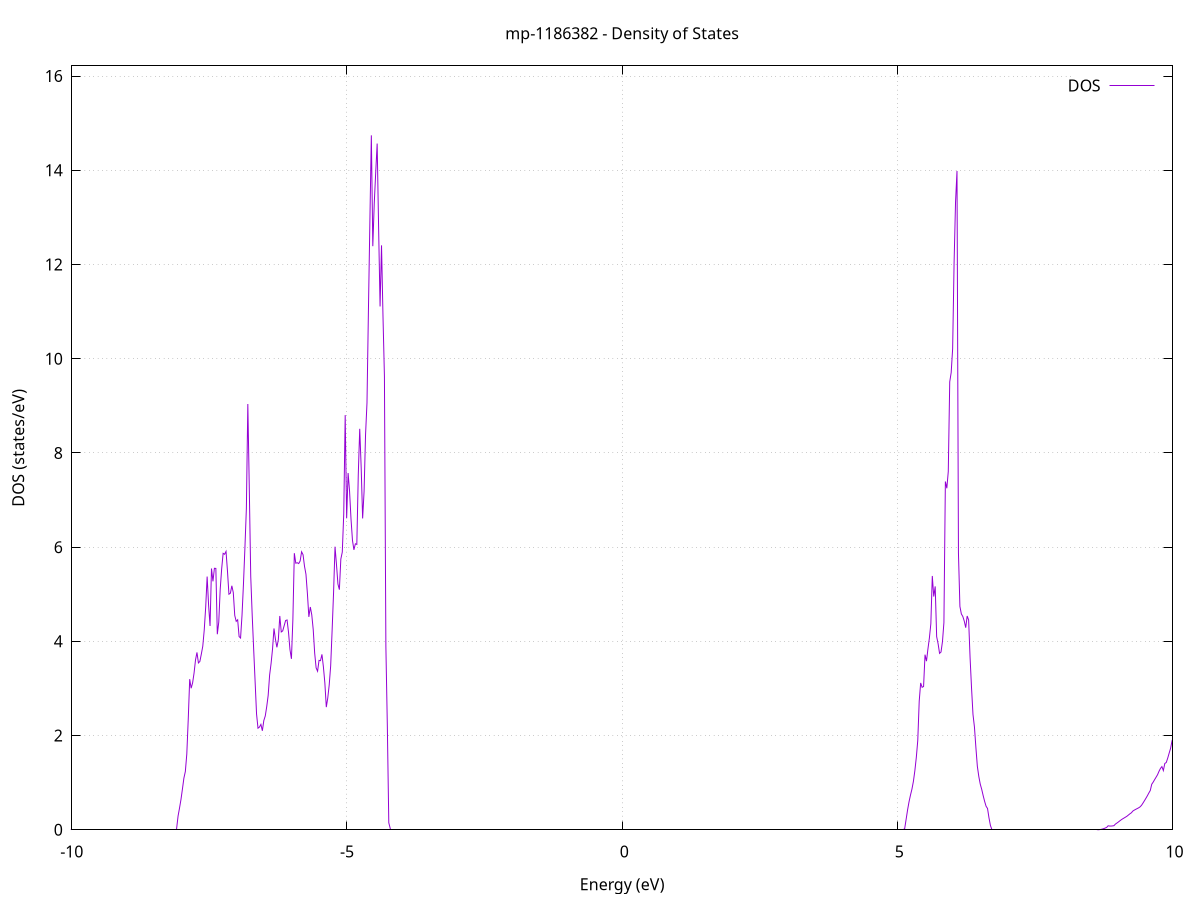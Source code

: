 set title 'mp-1186382 - Density of States'
set xlabel 'Energy (eV)'
set ylabel 'DOS (states/eV)'
set grid
set xrange [-10:10]
set yrange [0:16.216]
set xzeroaxis lt -1
set terminal png size 800,600
set output 'mp-1186382_dos_gnuplot.png'
plot '-' using 1:2 with lines title 'DOS'
-31.754400 0.000000
-31.728000 0.000000
-31.701600 0.000000
-31.675100 0.000000
-31.648700 0.000000
-31.622300 0.000000
-31.595900 0.000000
-31.569500 0.000000
-31.543100 0.000000
-31.516700 0.000000
-31.490300 0.000000
-31.463900 0.000000
-31.437500 0.000000
-31.411100 0.000000
-31.384700 0.000000
-31.358300 0.000000
-31.331900 0.000000
-31.305500 0.000000
-31.279100 0.000000
-31.252700 0.000000
-31.226300 0.000000
-31.199900 0.000000
-31.173400 0.000000
-31.147000 0.000000
-31.120600 0.000000
-31.094200 0.000000
-31.067800 0.000000
-31.041400 0.000000
-31.015000 0.000000
-30.988600 0.000000
-30.962200 0.000000
-30.935800 0.000000
-30.909400 0.000000
-30.883000 0.000000
-30.856600 0.000000
-30.830200 0.000000
-30.803800 0.000000
-30.777400 0.000000
-30.751000 0.000000
-30.724600 0.000000
-30.698200 0.000000
-30.671700 0.000000
-30.645300 0.000000
-30.618900 0.000000
-30.592500 0.000000
-30.566100 0.000000
-30.539700 0.000000
-30.513300 0.000000
-30.486900 0.000000
-30.460500 0.000000
-30.434100 0.000000
-30.407700 0.000000
-30.381300 0.000000
-30.354900 0.000000
-30.328500 0.000000
-30.302100 0.000000
-30.275700 0.000000
-30.249300 0.000000
-30.222900 0.000000
-30.196500 0.000000
-30.170000 0.000000
-30.143600 0.000000
-30.117200 0.000000
-30.090800 0.000000
-30.064400 0.000000
-30.038000 0.000000
-30.011600 0.000000
-29.985200 0.000000
-29.958800 0.000000
-29.932400 0.000000
-29.906000 0.000000
-29.879600 0.000000
-29.853200 0.000000
-29.826800 0.000000
-29.800400 0.000000
-29.774000 0.000000
-29.747600 0.000000
-29.721200 0.000000
-29.694800 0.000000
-29.668300 0.000000
-29.641900 0.000000
-29.615500 0.000000
-29.589100 0.000000
-29.562700 0.000000
-29.536300 0.000000
-29.509900 0.000000
-29.483500 0.000000
-29.457100 0.000000
-29.430700 0.000000
-29.404300 0.000000
-29.377900 0.000000
-29.351500 0.030300
-29.325100 1.295800
-29.298700 2.025600
-29.272300 2.644000
-29.245900 3.299800
-29.219500 3.923400
-29.193100 4.690600
-29.166600 5.573300
-29.140200 6.986800
-29.113800 8.111200
-29.087400 10.597800
-29.061000 9.411800
-29.034600 7.480700
-29.008200 4.929300
-28.981800 3.744600
-28.955400 6.871400
-28.929000 24.559200
-28.902600 16.349700
-28.876200 13.665000
-28.849800 14.161300
-28.823400 15.620400
-28.797000 22.862000
-28.770600 20.407800
-28.744200 12.404200
-28.717800 1.110000
-28.691400 0.000000
-28.664900 0.000000
-28.638500 0.000000
-28.612100 0.000000
-28.585700 0.000000
-28.559300 0.000000
-28.532900 0.000000
-28.506500 0.000000
-28.480100 0.000000
-28.453700 0.000000
-28.427300 0.000000
-28.400900 0.000000
-28.374500 0.000000
-28.348100 0.000000
-28.321700 0.000000
-28.295300 0.000000
-28.268900 0.000000
-28.242500 0.000000
-28.216100 0.000000
-28.189700 0.000000
-28.163200 0.000000
-28.136800 0.000000
-28.110400 0.000000
-28.084000 0.000000
-28.057600 0.000000
-28.031200 0.000000
-28.004800 0.000000
-27.978400 0.000000
-27.952000 0.000000
-27.925600 0.000000
-27.899200 0.000000
-27.872800 0.000000
-27.846400 0.000000
-27.820000 0.000000
-27.793600 0.000000
-27.767200 0.000000
-27.740800 0.000000
-27.714400 0.000000
-27.688000 0.000000
-27.661500 0.000000
-27.635100 0.000000
-27.608700 0.000000
-27.582300 0.000000
-27.555900 0.000000
-27.529500 0.000000
-27.503100 0.000000
-27.476700 0.000000
-27.450300 0.000000
-27.423900 0.000000
-27.397500 0.000000
-27.371100 0.000000
-27.344700 0.000000
-27.318300 0.000000
-27.291900 0.000000
-27.265500 0.000000
-27.239100 0.000000
-27.212700 0.000000
-27.186300 0.000000
-27.159800 0.000000
-27.133400 0.000000
-27.107000 0.000000
-27.080600 0.000000
-27.054200 0.000000
-27.027800 0.000000
-27.001400 0.000000
-26.975000 0.000000
-26.948600 0.000000
-26.922200 0.000000
-26.895800 0.000000
-26.869400 0.000000
-26.843000 0.000000
-26.816600 0.000000
-26.790200 0.000000
-26.763800 0.000000
-26.737400 0.000000
-26.711000 0.000000
-26.684600 0.000000
-26.658100 0.000000
-26.631700 0.000000
-26.605300 0.000000
-26.578900 0.000000
-26.552500 0.000000
-26.526100 0.000000
-26.499700 0.000000
-26.473300 0.000000
-26.446900 0.000000
-26.420500 0.000000
-26.394100 0.000000
-26.367700 0.000000
-26.341300 0.000000
-26.314900 0.000000
-26.288500 0.000000
-26.262100 0.000000
-26.235700 0.000000
-26.209300 0.000000
-26.182900 0.000000
-26.156400 0.000000
-26.130000 0.000000
-26.103600 0.000000
-26.077200 0.000000
-26.050800 0.000000
-26.024400 0.000000
-25.998000 0.000000
-25.971600 0.000000
-25.945200 0.000000
-25.918800 0.000000
-25.892400 0.000000
-25.866000 0.000000
-25.839600 0.000000
-25.813200 0.000000
-25.786800 0.000000
-25.760400 0.000000
-25.734000 0.000000
-25.707600 0.000000
-25.681200 0.000000
-25.654700 0.000000
-25.628300 0.000000
-25.601900 0.000000
-25.575500 0.000000
-25.549100 0.000000
-25.522700 0.000000
-25.496300 0.000000
-25.469900 0.000000
-25.443500 0.000000
-25.417100 0.000000
-25.390700 0.000000
-25.364300 0.000000
-25.337900 0.000000
-25.311500 0.000000
-25.285100 0.000000
-25.258700 0.000000
-25.232300 0.000000
-25.205900 0.000000
-25.179500 0.000000
-25.153100 0.000000
-25.126600 0.000000
-25.100200 0.000000
-25.073800 0.000000
-25.047400 0.000000
-25.021000 0.000000
-24.994600 0.000000
-24.968200 0.000000
-24.941800 0.000000
-24.915400 0.000000
-24.889000 0.000000
-24.862600 0.000000
-24.836200 0.000000
-24.809800 0.000000
-24.783400 0.000000
-24.757000 0.000000
-24.730600 0.000000
-24.704200 0.000000
-24.677800 0.000000
-24.651400 0.000000
-24.624900 0.000000
-24.598500 0.000000
-24.572100 0.000000
-24.545700 0.000000
-24.519300 0.000000
-24.492900 0.000000
-24.466500 0.000000
-24.440100 0.000000
-24.413700 0.000000
-24.387300 0.000000
-24.360900 0.000000
-24.334500 0.000000
-24.308100 0.000000
-24.281700 0.000000
-24.255300 0.000000
-24.228900 0.000000
-24.202500 0.000000
-24.176100 0.000000
-24.149700 0.000000
-24.123200 0.000000
-24.096800 0.000000
-24.070400 0.000000
-24.044000 0.000000
-24.017600 0.000000
-23.991200 0.000000
-23.964800 0.000000
-23.938400 0.000000
-23.912000 0.000000
-23.885600 0.000000
-23.859200 0.000000
-23.832800 0.000000
-23.806400 0.000000
-23.780000 0.000000
-23.753600 0.000000
-23.727200 0.000000
-23.700800 0.000000
-23.674400 0.000000
-23.648000 0.000000
-23.621500 0.000000
-23.595100 0.000000
-23.568700 0.000000
-23.542300 0.000000
-23.515900 0.000000
-23.489500 0.000000
-23.463100 0.000000
-23.436700 0.000000
-23.410300 0.000000
-23.383900 0.000000
-23.357500 0.000000
-23.331100 0.000000
-23.304700 0.000000
-23.278300 0.000000
-23.251900 0.000000
-23.225500 0.000000
-23.199100 0.000000
-23.172700 0.000000
-23.146300 0.000000
-23.119800 0.000000
-23.093400 0.000000
-23.067000 0.000000
-23.040600 0.000000
-23.014200 0.000000
-22.987800 0.000000
-22.961400 0.000000
-22.935000 0.000000
-22.908600 0.000000
-22.882200 0.000000
-22.855800 0.000000
-22.829400 0.000000
-22.803000 0.000000
-22.776600 0.000000
-22.750200 0.000000
-22.723800 0.000000
-22.697400 0.000000
-22.671000 0.000000
-22.644600 0.000000
-22.618100 0.000000
-22.591700 0.000000
-22.565300 0.000000
-22.538900 0.000000
-22.512500 0.000000
-22.486100 0.000000
-22.459700 0.000000
-22.433300 0.000000
-22.406900 0.000000
-22.380500 0.000000
-22.354100 0.000000
-22.327700 0.000000
-22.301300 0.000000
-22.274900 0.000000
-22.248500 0.000000
-22.222100 0.000000
-22.195700 0.000000
-22.169300 0.000000
-22.142900 0.000000
-22.116400 0.000000
-22.090000 0.000000
-22.063600 0.000000
-22.037200 0.000000
-22.010800 0.000000
-21.984400 0.000000
-21.958000 0.000000
-21.931600 0.000000
-21.905200 0.000000
-21.878800 0.000000
-21.852400 0.000000
-21.826000 0.000000
-21.799600 0.000000
-21.773200 0.000000
-21.746800 0.000000
-21.720400 0.000000
-21.694000 0.000000
-21.667600 0.000000
-21.641200 0.000000
-21.614700 0.000000
-21.588300 0.000000
-21.561900 0.000000
-21.535500 0.000000
-21.509100 0.000000
-21.482700 0.000000
-21.456300 0.000000
-21.429900 0.000000
-21.403500 0.000000
-21.377100 0.000000
-21.350700 0.000000
-21.324300 0.000000
-21.297900 0.000000
-21.271500 0.000000
-21.245100 0.000000
-21.218700 0.000000
-21.192300 0.000000
-21.165900 0.000000
-21.139500 0.000000
-21.113000 0.000000
-21.086600 0.000000
-21.060200 0.000000
-21.033800 0.000000
-21.007400 0.000000
-20.981000 0.000000
-20.954600 0.000000
-20.928200 0.000000
-20.901800 0.000000
-20.875400 0.000000
-20.849000 0.000000
-20.822600 0.000000
-20.796200 0.000000
-20.769800 0.000000
-20.743400 0.000000
-20.717000 0.000000
-20.690600 0.000000
-20.664200 0.000000
-20.637800 0.000000
-20.611300 0.000000
-20.584900 0.000000
-20.558500 0.000000
-20.532100 0.000000
-20.505700 0.000000
-20.479300 0.000000
-20.452900 0.000000
-20.426500 0.000000
-20.400100 0.000000
-20.373700 0.000000
-20.347300 0.000000
-20.320900 0.000000
-20.294500 0.000000
-20.268100 0.000000
-20.241700 0.000000
-20.215300 0.000000
-20.188900 0.000000
-20.162500 0.000000
-20.136100 0.000000
-20.109600 0.000000
-20.083200 0.000000
-20.056800 0.000000
-20.030400 0.000000
-20.004000 0.000000
-19.977600 0.000000
-19.951200 0.000000
-19.924800 0.000000
-19.898400 0.000000
-19.872000 0.000000
-19.845600 0.000000
-19.819200 0.000000
-19.792800 0.000000
-19.766400 0.000000
-19.740000 0.000000
-19.713600 0.000000
-19.687200 0.000000
-19.660800 0.000000
-19.634400 0.000000
-19.607900 0.000000
-19.581500 0.000000
-19.555100 0.000000
-19.528700 0.000000
-19.502300 0.000000
-19.475900 0.000000
-19.449500 0.000000
-19.423100 0.000000
-19.396700 0.000000
-19.370300 0.000000
-19.343900 0.000000
-19.317500 0.000000
-19.291100 0.000000
-19.264700 0.000000
-19.238300 0.000000
-19.211900 0.000000
-19.185500 0.000000
-19.159100 0.000000
-19.132700 0.000000
-19.106200 0.000000
-19.079800 0.000000
-19.053400 0.000000
-19.027000 0.000000
-19.000600 0.000000
-18.974200 0.000000
-18.947800 0.000000
-18.921400 0.000000
-18.895000 0.000000
-18.868600 0.000000
-18.842200 0.000000
-18.815800 0.000000
-18.789400 0.000000
-18.763000 0.000000
-18.736600 0.000000
-18.710200 0.000000
-18.683800 0.000000
-18.657400 0.000000
-18.631000 0.000000
-18.604600 0.000000
-18.578100 0.000000
-18.551700 0.000000
-18.525300 0.000000
-18.498900 0.000000
-18.472500 0.000000
-18.446100 0.000000
-18.419700 0.000000
-18.393300 0.000000
-18.366900 0.000000
-18.340500 0.000000
-18.314100 0.000000
-18.287700 0.000000
-18.261300 0.000000
-18.234900 0.000000
-18.208500 0.000000
-18.182100 0.000000
-18.155700 0.000000
-18.129300 0.000000
-18.102900 0.000000
-18.076400 0.000000
-18.050000 0.000000
-18.023600 0.000000
-17.997200 0.000000
-17.970800 0.000000
-17.944400 0.000000
-17.918000 0.000000
-17.891600 0.000000
-17.865200 0.000000
-17.838800 0.000000
-17.812400 0.000000
-17.786000 0.000000
-17.759600 0.000000
-17.733200 0.000000
-17.706800 0.000000
-17.680400 0.000000
-17.654000 0.000000
-17.627600 0.000000
-17.601200 0.000000
-17.574700 0.000000
-17.548300 0.000000
-17.521900 0.000000
-17.495500 0.000000
-17.469100 0.000000
-17.442700 0.000000
-17.416300 0.000000
-17.389900 0.000000
-17.363500 0.000000
-17.337100 0.000000
-17.310700 0.000000
-17.284300 0.000000
-17.257900 0.000000
-17.231500 0.000000
-17.205100 0.000000
-17.178700 0.000000
-17.152300 0.000000
-17.125900 0.000000
-17.099500 0.000000
-17.073000 0.000000
-17.046600 0.000000
-17.020200 0.000000
-16.993800 0.000000
-16.967400 0.000000
-16.941000 0.000000
-16.914600 0.000000
-16.888200 0.000000
-16.861800 0.000000
-16.835400 0.000000
-16.809000 0.000000
-16.782600 0.000000
-16.756200 0.000000
-16.729800 0.000000
-16.703400 0.000000
-16.677000 0.000000
-16.650600 0.000000
-16.624200 0.000000
-16.597800 0.000000
-16.571300 0.000000
-16.544900 0.000000
-16.518500 0.000000
-16.492100 0.000000
-16.465700 0.000000
-16.439300 0.000000
-16.412900 0.000000
-16.386500 0.000000
-16.360100 0.000000
-16.333700 0.000000
-16.307300 0.000000
-16.280900 0.000000
-16.254500 0.000000
-16.228100 0.000000
-16.201700 0.000000
-16.175300 0.000000
-16.148900 0.000000
-16.122500 0.000000
-16.096100 0.000000
-16.069600 0.000000
-16.043200 0.000000
-16.016800 0.000000
-15.990400 0.000000
-15.964000 0.000000
-15.937600 0.000000
-15.911200 0.000000
-15.884800 0.000000
-15.858400 0.000000
-15.832000 0.000000
-15.805600 0.000000
-15.779200 0.000000
-15.752800 0.000000
-15.726400 0.000000
-15.700000 0.000000
-15.673600 0.000000
-15.647200 0.000000
-15.620800 0.000000
-15.594400 0.000000
-15.567900 0.000000
-15.541500 0.000000
-15.515100 0.000000
-15.488700 0.000000
-15.462300 0.000000
-15.435900 0.000000
-15.409500 0.000000
-15.383100 0.000000
-15.356700 0.000000
-15.330300 0.000000
-15.303900 0.000000
-15.277500 0.000000
-15.251100 0.000000
-15.224700 0.000000
-15.198300 0.000000
-15.171900 0.000000
-15.145500 0.000000
-15.119100 0.000000
-15.092700 0.000000
-15.066200 0.000000
-15.039800 0.000000
-15.013400 0.000000
-14.987000 0.000000
-14.960600 0.000000
-14.934200 0.000000
-14.907800 0.000000
-14.881400 0.000000
-14.855000 0.000000
-14.828600 0.000000
-14.802200 0.000000
-14.775800 0.000000
-14.749400 0.000000
-14.723000 0.000000
-14.696600 0.000000
-14.670200 0.000000
-14.643800 0.000000
-14.617400 0.000000
-14.591000 0.000000
-14.564500 0.000000
-14.538100 0.000000
-14.511700 0.000000
-14.485300 0.000000
-14.458900 0.000000
-14.432500 0.000000
-14.406100 0.000000
-14.379700 0.000000
-14.353300 0.000000
-14.326900 0.000000
-14.300500 0.000000
-14.274100 0.000000
-14.247700 0.000000
-14.221300 0.000000
-14.194900 0.000000
-14.168500 0.000000
-14.142100 0.000000
-14.115700 0.000000
-14.089300 0.000000
-14.062800 0.000000
-14.036400 0.000000
-14.010000 0.000000
-13.983600 0.000000
-13.957200 0.000000
-13.930800 0.000000
-13.904400 0.000000
-13.878000 0.000000
-13.851600 0.000000
-13.825200 0.000000
-13.798800 0.000000
-13.772400 0.000000
-13.746000 0.000000
-13.719600 0.000000
-13.693200 0.000000
-13.666800 0.000000
-13.640400 0.000000
-13.614000 0.000000
-13.587600 0.000000
-13.561100 0.000000
-13.534700 0.000000
-13.508300 0.000000
-13.481900 0.000000
-13.455500 0.000000
-13.429100 0.000000
-13.402700 0.000000
-13.376300 0.000000
-13.349900 0.000000
-13.323500 0.000000
-13.297100 0.000000
-13.270700 0.000000
-13.244300 0.000000
-13.217900 0.000000
-13.191500 0.000000
-13.165100 0.000000
-13.138700 0.000000
-13.112300 0.000000
-13.085900 0.000000
-13.059400 0.000000
-13.033000 0.000000
-13.006600 0.000000
-12.980200 0.000000
-12.953800 0.000000
-12.927400 0.000000
-12.901000 0.000000
-12.874600 0.000000
-12.848200 0.000000
-12.821800 0.000000
-12.795400 0.000000
-12.769000 0.000000
-12.742600 0.000000
-12.716200 0.000000
-12.689800 0.000000
-12.663400 0.000000
-12.637000 0.000000
-12.610600 0.000000
-12.584200 0.000000
-12.557700 0.000000
-12.531300 0.000000
-12.504900 0.000000
-12.478500 0.000000
-12.452100 0.000000
-12.425700 0.000000
-12.399300 0.000000
-12.372900 0.000000
-12.346500 0.000000
-12.320100 0.000000
-12.293700 0.000000
-12.267300 0.000000
-12.240900 0.000000
-12.214500 0.000000
-12.188100 0.000000
-12.161700 0.000000
-12.135300 0.000000
-12.108900 0.000000
-12.082500 0.000000
-12.056100 0.000000
-12.029600 0.000000
-12.003200 0.000000
-11.976800 0.000000
-11.950400 0.000000
-11.924000 0.000000
-11.897600 0.000000
-11.871200 0.000000
-11.844800 0.000000
-11.818400 0.000000
-11.792000 0.000000
-11.765600 0.000000
-11.739200 0.000000
-11.712800 0.000000
-11.686400 0.000000
-11.660000 0.000000
-11.633600 0.000000
-11.607200 0.000000
-11.580800 0.000000
-11.554400 0.000000
-11.527900 0.000000
-11.501500 0.000000
-11.475100 0.000000
-11.448700 0.000000
-11.422300 0.000000
-11.395900 0.000000
-11.369500 0.000000
-11.343100 0.000000
-11.316700 0.000000
-11.290300 0.000000
-11.263900 0.000000
-11.237500 0.000000
-11.211100 0.000000
-11.184700 0.000000
-11.158300 0.000000
-11.131900 0.000000
-11.105500 0.000000
-11.079100 0.000000
-11.052700 0.000000
-11.026200 0.000000
-10.999800 0.000000
-10.973400 0.000000
-10.947000 0.000000
-10.920600 0.000000
-10.894200 0.000000
-10.867800 0.000000
-10.841400 0.000000
-10.815000 0.000000
-10.788600 0.000000
-10.762200 0.000000
-10.735800 0.000000
-10.709400 0.000000
-10.683000 0.000000
-10.656600 0.000000
-10.630200 0.000000
-10.603800 0.000000
-10.577400 0.000000
-10.551000 0.000000
-10.524500 0.000000
-10.498100 0.000000
-10.471700 0.000000
-10.445300 0.000000
-10.418900 0.000000
-10.392500 0.000000
-10.366100 0.000000
-10.339700 0.000000
-10.313300 0.000000
-10.286900 0.000000
-10.260500 0.000000
-10.234100 0.000000
-10.207700 0.000000
-10.181300 0.000000
-10.154900 0.000000
-10.128500 0.000000
-10.102100 0.000000
-10.075700 0.000000
-10.049300 0.000000
-10.022800 0.000000
-9.996400 0.000000
-9.970000 0.000000
-9.943600 0.000000
-9.917200 0.000000
-9.890800 0.000000
-9.864400 0.000000
-9.838000 0.000000
-9.811600 0.000000
-9.785200 0.000000
-9.758800 0.000000
-9.732400 0.000000
-9.706000 0.000000
-9.679600 0.000000
-9.653200 0.000000
-9.626800 0.000000
-9.600400 0.000000
-9.574000 0.000000
-9.547600 0.000000
-9.521100 0.000000
-9.494700 0.000000
-9.468300 0.000000
-9.441900 0.000000
-9.415500 0.000000
-9.389100 0.000000
-9.362700 0.000000
-9.336300 0.000000
-9.309900 0.000000
-9.283500 0.000000
-9.257100 0.000000
-9.230700 0.000000
-9.204300 0.000000
-9.177900 0.000000
-9.151500 0.000000
-9.125100 0.000000
-9.098700 0.000000
-9.072300 0.000000
-9.045900 0.000000
-9.019400 0.000000
-8.993000 0.000000
-8.966600 0.000000
-8.940200 0.000000
-8.913800 0.000000
-8.887400 0.000000
-8.861000 0.000000
-8.834600 0.000000
-8.808200 0.000000
-8.781800 0.000000
-8.755400 0.000000
-8.729000 0.000000
-8.702600 0.000000
-8.676200 0.000000
-8.649800 0.000000
-8.623400 0.000000
-8.597000 0.000000
-8.570600 0.000000
-8.544200 0.000000
-8.517700 0.000000
-8.491300 0.000000
-8.464900 0.000000
-8.438500 0.000000
-8.412100 0.000000
-8.385700 0.000000
-8.359300 0.000000
-8.332900 0.000000
-8.306500 0.000000
-8.280100 0.000000
-8.253700 0.000000
-8.227300 0.000000
-8.200900 0.000000
-8.174500 0.000000
-8.148100 0.000000
-8.121700 0.000000
-8.095300 0.000000
-8.068900 0.292000
-8.042500 0.461300
-8.016000 0.643900
-7.989600 0.865500
-7.963200 1.095900
-7.936800 1.236700
-7.910400 1.605000
-7.884000 2.346500
-7.857600 3.197500
-7.831200 3.004900
-7.804800 3.118600
-7.778400 3.326200
-7.752000 3.605600
-7.725600 3.765000
-7.699200 3.541800
-7.672800 3.573700
-7.646400 3.729200
-7.620000 3.896300
-7.593600 4.238400
-7.567200 4.722000
-7.540800 5.375300
-7.514300 4.768200
-7.487900 4.326500
-7.461500 5.546500
-7.435100 5.273500
-7.408700 5.550800
-7.382300 5.548100
-7.355900 4.151300
-7.329500 4.409000
-7.303100 5.107000
-7.276700 5.538800
-7.250300 5.868600
-7.223900 5.848800
-7.197500 5.909600
-7.171100 5.488000
-7.144700 5.000500
-7.118300 5.021600
-7.091900 5.179700
-7.065500 5.034600
-7.039100 4.550300
-7.012600 4.424700
-6.986200 4.457600
-6.959800 4.100800
-6.933400 4.070500
-6.907000 4.554900
-6.880600 5.219300
-6.854200 5.988100
-6.827800 6.820000
-6.801400 9.038400
-6.775000 7.262300
-6.748600 5.381200
-6.722200 4.563300
-6.695800 3.846600
-6.669400 3.155700
-6.643000 2.457900
-6.616600 2.156100
-6.590200 2.180000
-6.563800 2.237000
-6.537400 2.101400
-6.510900 2.318500
-6.484500 2.415900
-6.458100 2.613800
-6.431700 2.853100
-6.405300 3.285400
-6.378900 3.530500
-6.352500 3.837000
-6.326100 4.274000
-6.299700 4.044700
-6.273300 3.873600
-6.246900 4.036900
-6.220500 4.538000
-6.194100 4.199400
-6.167700 4.221500
-6.141300 4.331800
-6.114900 4.441700
-6.088500 4.453900
-6.062100 4.192200
-6.035700 3.824700
-6.009200 3.628600
-5.982800 4.467600
-5.956400 5.871200
-5.930000 5.659400
-5.903600 5.668300
-5.877200 5.651200
-5.850800 5.705900
-5.824400 5.901300
-5.798000 5.838400
-5.771600 5.593900
-5.745200 5.424800
-5.718800 5.013100
-5.692400 4.519300
-5.666000 4.729100
-5.639600 4.562200
-5.613200 4.250200
-5.586800 3.750500
-5.560400 3.435800
-5.534000 3.366000
-5.507600 3.596400
-5.481100 3.590100
-5.454700 3.723300
-5.428300 3.458800
-5.401900 3.116700
-5.375500 2.603700
-5.349100 2.796700
-5.322700 3.074600
-5.296300 3.476900
-5.269900 4.226600
-5.243500 5.033800
-5.217100 6.009300
-5.190700 5.631900
-5.164300 5.217500
-5.137900 5.097100
-5.111500 5.745200
-5.085100 5.894600
-5.058700 6.699800
-5.032300 8.802800
-5.005900 6.611800
-4.979400 7.572900
-4.953000 7.187500
-4.926600 6.598700
-4.900200 6.145800
-4.873800 5.942500
-4.847400 6.070700
-4.821000 6.057900
-4.794600 7.534400
-4.768200 8.511800
-4.741800 7.691400
-4.715400 6.608400
-4.689000 7.182600
-4.662600 8.380900
-4.636200 9.063400
-4.609800 11.044900
-4.583400 12.932100
-4.557000 14.741600
-4.530600 12.388000
-4.504200 13.299300
-4.477700 13.951600
-4.451300 14.567300
-4.424900 12.772400
-4.398500 11.108400
-4.372100 12.406100
-4.345700 10.912700
-4.319300 9.622700
-4.292900 3.888500
-4.266500 2.200500
-4.240100 0.148600
-4.213700 0.000000
-4.187300 0.000000
-4.160900 0.000000
-4.134500 0.000000
-4.108100 0.000000
-4.081700 0.000000
-4.055300 0.000000
-4.028900 0.000000
-4.002500 0.000000
-3.976000 0.000000
-3.949600 0.000000
-3.923200 0.000000
-3.896800 0.000000
-3.870400 0.000000
-3.844000 0.000000
-3.817600 0.000000
-3.791200 0.000000
-3.764800 0.000000
-3.738400 0.000000
-3.712000 0.000000
-3.685600 0.000000
-3.659200 0.000000
-3.632800 0.000000
-3.606400 0.000000
-3.580000 0.000000
-3.553600 0.000000
-3.527200 0.000000
-3.500800 0.000000
-3.474300 0.000000
-3.447900 0.000000
-3.421500 0.000000
-3.395100 0.000000
-3.368700 0.000000
-3.342300 0.000000
-3.315900 0.000000
-3.289500 0.000000
-3.263100 0.000000
-3.236700 0.000000
-3.210300 0.000000
-3.183900 0.000000
-3.157500 0.000000
-3.131100 0.000000
-3.104700 0.000000
-3.078300 0.000000
-3.051900 0.000000
-3.025500 0.000000
-2.999100 0.000000
-2.972600 0.000000
-2.946200 0.000000
-2.919800 0.000000
-2.893400 0.000000
-2.867000 0.000000
-2.840600 0.000000
-2.814200 0.000000
-2.787800 0.000000
-2.761400 0.000000
-2.735000 0.000000
-2.708600 0.000000
-2.682200 0.000000
-2.655800 0.000000
-2.629400 0.000000
-2.603000 0.000000
-2.576600 0.000000
-2.550200 0.000000
-2.523800 0.000000
-2.497400 0.000000
-2.470900 0.000000
-2.444500 0.000000
-2.418100 0.000000
-2.391700 0.000000
-2.365300 0.000000
-2.338900 0.000000
-2.312500 0.000000
-2.286100 0.000000
-2.259700 0.000000
-2.233300 0.000000
-2.206900 0.000000
-2.180500 0.000000
-2.154100 0.000000
-2.127700 0.000000
-2.101300 0.000000
-2.074900 0.000000
-2.048500 0.000000
-2.022100 0.000000
-1.995700 0.000000
-1.969200 0.000000
-1.942800 0.000000
-1.916400 0.000000
-1.890000 0.000000
-1.863600 0.000000
-1.837200 0.000000
-1.810800 0.000000
-1.784400 0.000000
-1.758000 0.000000
-1.731600 0.000000
-1.705200 0.000000
-1.678800 0.000000
-1.652400 0.000000
-1.626000 0.000000
-1.599600 0.000000
-1.573200 0.000000
-1.546800 0.000000
-1.520400 0.000000
-1.494000 0.000000
-1.467500 0.000000
-1.441100 0.000000
-1.414700 0.000000
-1.388300 0.000000
-1.361900 0.000000
-1.335500 0.000000
-1.309100 0.000000
-1.282700 0.000000
-1.256300 0.000000
-1.229900 0.000000
-1.203500 0.000000
-1.177100 0.000000
-1.150700 0.000000
-1.124300 0.000000
-1.097900 0.000000
-1.071500 0.000000
-1.045100 0.000000
-1.018700 0.000000
-0.992300 0.000000
-0.965800 0.000000
-0.939400 0.000000
-0.913000 0.000000
-0.886600 0.000000
-0.860200 0.000000
-0.833800 0.000000
-0.807400 0.000000
-0.781000 0.000000
-0.754600 0.000000
-0.728200 0.000000
-0.701800 0.000000
-0.675400 0.000000
-0.649000 0.000000
-0.622600 0.000000
-0.596200 0.000000
-0.569800 0.000000
-0.543400 0.000000
-0.517000 0.000000
-0.490600 0.000000
-0.464100 0.000000
-0.437700 0.000000
-0.411300 0.000000
-0.384900 0.000000
-0.358500 0.000000
-0.332100 0.000000
-0.305700 0.000000
-0.279300 0.000000
-0.252900 0.000000
-0.226500 0.000000
-0.200100 0.000000
-0.173700 0.000000
-0.147300 0.000000
-0.120900 0.000000
-0.094500 0.000000
-0.068100 0.000000
-0.041700 0.000000
-0.015300 0.000000
0.011100 0.000000
0.037600 0.000000
0.064000 0.000000
0.090400 0.000000
0.116800 0.000000
0.143200 0.000000
0.169600 0.000000
0.196000 0.000000
0.222400 0.000000
0.248800 0.000000
0.275200 0.000000
0.301600 0.000000
0.328000 0.000000
0.354400 0.000000
0.380800 0.000000
0.407200 0.000000
0.433600 0.000000
0.460000 0.000000
0.486400 0.000000
0.512800 0.000000
0.539300 0.000000
0.565700 0.000000
0.592100 0.000000
0.618500 0.000000
0.644900 0.000000
0.671300 0.000000
0.697700 0.000000
0.724100 0.000000
0.750500 0.000000
0.776900 0.000000
0.803300 0.000000
0.829700 0.000000
0.856100 0.000000
0.882500 0.000000
0.908900 0.000000
0.935300 0.000000
0.961700 0.000000
0.988100 0.000000
1.014500 0.000000
1.040900 0.000000
1.067400 0.000000
1.093800 0.000000
1.120200 0.000000
1.146600 0.000000
1.173000 0.000000
1.199400 0.000000
1.225800 0.000000
1.252200 0.000000
1.278600 0.000000
1.305000 0.000000
1.331400 0.000000
1.357800 0.000000
1.384200 0.000000
1.410600 0.000000
1.437000 0.000000
1.463400 0.000000
1.489800 0.000000
1.516200 0.000000
1.542600 0.000000
1.569100 0.000000
1.595500 0.000000
1.621900 0.000000
1.648300 0.000000
1.674700 0.000000
1.701100 0.000000
1.727500 0.000000
1.753900 0.000000
1.780300 0.000000
1.806700 0.000000
1.833100 0.000000
1.859500 0.000000
1.885900 0.000000
1.912300 0.000000
1.938700 0.000000
1.965100 0.000000
1.991500 0.000000
2.017900 0.000000
2.044300 0.000000
2.070800 0.000000
2.097200 0.000000
2.123600 0.000000
2.150000 0.000000
2.176400 0.000000
2.202800 0.000000
2.229200 0.000000
2.255600 0.000000
2.282000 0.000000
2.308400 0.000000
2.334800 0.000000
2.361200 0.000000
2.387600 0.000000
2.414000 0.000000
2.440400 0.000000
2.466800 0.000000
2.493200 0.000000
2.519600 0.000000
2.546000 0.000000
2.572500 0.000000
2.598900 0.000000
2.625300 0.000000
2.651700 0.000000
2.678100 0.000000
2.704500 0.000000
2.730900 0.000000
2.757300 0.000000
2.783700 0.000000
2.810100 0.000000
2.836500 0.000000
2.862900 0.000000
2.889300 0.000000
2.915700 0.000000
2.942100 0.000000
2.968500 0.000000
2.994900 0.000000
3.021300 0.000000
3.047700 0.000000
3.074200 0.000000
3.100600 0.000000
3.127000 0.000000
3.153400 0.000000
3.179800 0.000000
3.206200 0.000000
3.232600 0.000000
3.259000 0.000000
3.285400 0.000000
3.311800 0.000000
3.338200 0.000000
3.364600 0.000000
3.391000 0.000000
3.417400 0.000000
3.443800 0.000000
3.470200 0.000000
3.496600 0.000000
3.523000 0.000000
3.549400 0.000000
3.575900 0.000000
3.602300 0.000000
3.628700 0.000000
3.655100 0.000000
3.681500 0.000000
3.707900 0.000000
3.734300 0.000000
3.760700 0.000000
3.787100 0.000000
3.813500 0.000000
3.839900 0.000000
3.866300 0.000000
3.892700 0.000000
3.919100 0.000000
3.945500 0.000000
3.971900 0.000000
3.998300 0.000000
4.024700 0.000000
4.051100 0.000000
4.077600 0.000000
4.104000 0.000000
4.130400 0.000000
4.156800 0.000000
4.183200 0.000000
4.209600 0.000000
4.236000 0.000000
4.262400 0.000000
4.288800 0.000000
4.315200 0.000000
4.341600 0.000000
4.368000 0.000000
4.394400 0.000000
4.420800 0.000000
4.447200 0.000000
4.473600 0.000000
4.500000 0.000000
4.526400 0.000000
4.552800 0.000000
4.579300 0.000000
4.605700 0.000000
4.632100 0.000000
4.658500 0.000000
4.684900 0.000000
4.711300 0.000000
4.737700 0.000000
4.764100 0.000000
4.790500 0.000000
4.816900 0.000000
4.843300 0.000000
4.869700 0.000000
4.896100 0.000000
4.922500 0.000000
4.948900 0.000000
4.975300 0.000000
5.001700 0.000000
5.028100 0.000000
5.054500 0.000000
5.081000 0.000000
5.107400 0.000000
5.133800 0.025000
5.160200 0.223700
5.186600 0.423300
5.213000 0.595100
5.239400 0.737700
5.265800 0.863500
5.292200 1.026900
5.318600 1.254200
5.345000 1.534600
5.371400 1.894200
5.397800 2.729300
5.424200 3.117000
5.450600 3.024300
5.477000 3.040900
5.503400 3.717200
5.529800 3.579500
5.556200 3.837100
5.582700 4.071500
5.609100 4.372700
5.635500 5.388300
5.661900 4.951200
5.688300 5.166400
5.714700 4.100100
5.741100 3.948300
5.767500 3.744600
5.793900 3.773400
5.820300 3.994700
5.846700 4.398700
5.873100 7.392800
5.899500 7.249900
5.925900 7.604100
5.952300 9.509600
5.978700 9.705000
6.005100 10.207500
6.031500 12.036900
6.057900 13.326100
6.084400 13.983800
6.110800 5.871700
6.137200 4.741000
6.163600 4.581600
6.190000 4.528600
6.216400 4.429700
6.242800 4.289900
6.269200 4.538100
6.295600 4.454800
6.322000 3.655500
6.348400 3.010800
6.374800 2.448800
6.401200 2.182600
6.427600 1.747300
6.454000 1.348500
6.480400 1.132400
6.506800 0.969300
6.533200 0.859600
6.559600 0.726400
6.586100 0.604100
6.612500 0.499900
6.638900 0.452300
6.665300 0.254600
6.691700 0.091200
6.718100 0.005700
6.744500 0.000000
6.770900 0.000000
6.797300 0.000000
6.823700 0.000000
6.850100 0.000000
6.876500 0.000000
6.902900 0.000000
6.929300 0.000000
6.955700 0.000000
6.982100 0.000000
7.008500 0.000000
7.034900 0.000000
7.061300 0.000000
7.087800 0.000000
7.114200 0.000000
7.140600 0.000000
7.167000 0.000000
7.193400 0.000000
7.219800 0.000000
7.246200 0.000000
7.272600 0.000000
7.299000 0.000000
7.325400 0.000000
7.351800 0.000000
7.378200 0.000000
7.404600 0.000000
7.431000 0.000000
7.457400 0.000000
7.483800 0.000000
7.510200 0.000000
7.536600 0.000000
7.563000 0.000000
7.589400 0.000000
7.615900 0.000000
7.642300 0.000000
7.668700 0.000000
7.695100 0.000000
7.721500 0.000000
7.747900 0.000000
7.774300 0.000000
7.800700 0.000000
7.827100 0.000000
7.853500 0.000000
7.879900 0.000000
7.906300 0.000000
7.932700 0.000000
7.959100 0.000000
7.985500 0.000000
8.011900 0.000000
8.038300 0.000000
8.064700 0.000000
8.091100 0.000000
8.117600 0.000000
8.144000 0.000000
8.170400 0.000000
8.196800 0.000000
8.223200 0.000000
8.249600 0.000000
8.276000 0.000000
8.302400 0.000000
8.328800 0.000000
8.355200 0.000000
8.381600 0.000000
8.408000 0.000000
8.434400 0.000000
8.460800 0.000000
8.487200 0.000000
8.513600 0.000000
8.540000 0.000000
8.566400 0.000000
8.592800 0.000000
8.619300 0.000000
8.645700 0.000300
8.672100 0.002800
8.698500 0.007600
8.724900 0.014900
8.751300 0.024600
8.777700 0.036700
8.804100 0.051200
8.830500 0.084700
8.856900 0.079500
8.883300 0.078600
8.909700 0.081900
8.936100 0.086900
8.962500 0.120500
8.988900 0.141800
9.015300 0.164200
9.041700 0.188700
9.068100 0.211600
9.094500 0.232200
9.121000 0.250600
9.147400 0.269200
9.173800 0.289000
9.200200 0.314400
9.226600 0.339200
9.253000 0.360700
9.279400 0.397400
9.305800 0.417000
9.332200 0.434100
9.358600 0.450000
9.385000 0.466300
9.411400 0.487100
9.437800 0.520300
9.464200 0.567400
9.490600 0.617700
9.517000 0.668900
9.543400 0.721900
9.569800 0.780400
9.596200 0.833800
9.622700 0.966200
9.649100 1.011900
9.675500 1.065000
9.701900 1.116600
9.728300 1.168300
9.754700 1.241200
9.781100 1.301800
9.807500 1.341200
9.833900 1.256800
9.860300 1.408000
9.886700 1.427800
9.913100 1.520400
9.939500 1.628200
9.965900 1.731900
9.992300 1.892100
10.018700 1.970900
10.045100 2.120800
10.071500 2.294200
10.097900 2.665200
10.124400 2.746300
10.150800 2.977700
10.177200 3.235900
10.203600 3.343100
10.230000 3.414600
10.256400 3.489000
10.282800 3.594200
10.309200 3.708900
10.335600 3.909500
10.362000 4.105800
10.388400 4.278400
10.414800 4.382600
10.441200 4.296700
10.467600 4.216400
10.494000 4.285500
10.520400 4.231900
10.546800 4.222700
10.573200 4.295600
10.599600 4.953200
10.626100 5.872900
10.652500 5.977100
10.678900 4.976600
10.705300 4.879500
10.731700 5.223300
10.758100 5.119600
10.784500 5.074400
10.810900 5.128500
10.837300 5.183800
10.863700 5.012900
10.890100 4.927500
10.916500 4.799900
10.942900 4.601900
10.969300 4.756000
10.995700 4.930400
11.022100 5.022800
11.048500 5.185400
11.074900 5.360100
11.101300 5.085800
11.127800 5.226700
11.154200 5.542300
11.180600 5.949100
11.207000 6.445700
11.233400 6.513900
11.259800 6.604200
11.286200 6.411800
11.312600 6.249900
11.339000 6.111400
11.365400 5.606100
11.391800 5.309200
11.418200 5.683100
11.444600 6.356400
11.471000 7.104600
11.497400 7.058700
11.523800 6.568100
11.550200 6.860800
11.576600 6.559000
11.603000 5.987400
11.629500 5.629300
11.655900 5.962400
11.682300 6.289700
11.708700 6.748800
11.735100 7.932500
11.761500 7.415900
11.787900 7.520900
11.814300 7.114400
11.840700 7.380100
11.867100 7.548200
11.893500 8.459200
11.919900 8.189000
11.946300 7.431800
11.972700 6.170900
11.999100 6.080400
12.025500 6.115700
12.051900 6.592500
12.078300 6.385500
12.104700 6.529900
12.131200 7.445100
12.157600 6.993200
12.184000 6.766700
12.210400 6.252100
12.236800 5.605900
12.263200 5.544400
12.289600 5.734000
12.316000 6.260500
12.342400 6.213100
12.368800 6.076300
12.395200 6.542100
12.421600 7.956500
12.448000 7.038700
12.474400 6.974900
12.500800 6.610800
12.527200 6.434800
12.553600 6.684300
12.580000 6.225500
12.606400 8.458500
12.632900 10.386100
12.659300 8.843800
12.685700 7.727500
12.712100 8.040100
12.738500 8.637200
12.764900 8.650300
12.791300 7.744200
12.817700 7.662600
12.844100 9.530500
12.870500 13.785300
12.896900 11.548200
12.923300 12.755800
12.949700 10.444200
12.976100 10.222000
13.002500 12.990300
13.028900 13.782000
13.055300 12.496600
13.081700 10.995800
13.108100 10.828500
13.134600 15.052200
13.161000 18.236800
13.187400 18.589600
13.213800 23.352200
13.240200 25.177300
13.266600 14.872100
13.293000 17.510300
13.319400 24.730800
13.345800 19.770000
13.372200 17.737300
13.398600 15.156800
13.425000 14.450000
13.451400 13.602200
13.477800 13.734400
13.504200 10.585200
13.530600 10.844400
13.557000 9.655200
13.583400 14.493700
13.609800 15.149700
13.636300 18.679500
13.662700 18.666300
13.689100 18.134400
13.715500 14.449200
13.741900 12.715100
13.768300 14.367900
13.794700 17.348500
13.821100 18.101000
13.847500 18.623800
13.873900 18.209400
13.900300 19.297300
13.926700 14.475200
13.953100 16.263600
13.979500 19.154000
14.005900 19.297300
14.032300 22.075900
14.058700 20.226600
14.085100 18.058300
14.111500 23.880100
14.137900 20.469000
14.164400 19.617700
14.190800 21.357200
14.217200 23.916000
14.243600 30.382800
14.270000 22.871100
14.296400 27.101900
14.322800 29.176400
14.349200 22.742400
14.375600 16.923200
14.402000 17.279900
14.428400 20.869000
14.454800 21.927000
14.481200 21.081000
14.507600 26.088600
14.534000 25.504000
14.560400 14.463500
14.586800 15.423000
14.613200 15.486200
14.639600 13.825800
14.666100 12.005200
14.692500 10.731000
14.718900 10.140300
14.745300 13.842400
14.771700 14.584700
14.798100 12.092500
14.824500 9.570600
14.850900 12.313900
14.877300 13.244700
14.903700 11.844400
14.930100 9.934800
14.956500 10.068800
14.982900 9.856200
15.009300 8.275500
15.035700 7.953400
15.062100 7.137400
15.088500 6.353300
15.114900 5.430200
15.141300 4.924900
15.167800 4.575200
15.194200 4.212300
15.220600 4.226700
15.247000 4.084500
15.273400 3.937500
15.299800 3.915300
15.326200 4.005900
15.352600 4.210600
15.379000 4.227000
15.405400 4.647800
15.431800 4.743300
15.458200 4.823800
15.484600 5.079700
15.511000 5.186900
15.537400 4.953200
15.563800 4.560200
15.590200 4.267500
15.616600 4.138600
15.643000 4.019500
15.669500 4.600100
15.695900 4.302200
15.722300 4.132100
15.748700 3.665300
15.775100 3.569300
15.801500 4.015000
15.827900 4.316200
15.854300 4.582500
15.880700 4.658100
15.907100 4.239700
15.933500 4.186200
15.959900 4.017000
15.986300 4.196800
16.012700 4.593900
16.039100 5.023500
16.065500 5.350500
16.091900 5.330200
16.118300 5.107300
16.144700 4.937000
16.171200 4.943200
16.197600 4.892500
16.224000 4.978200
16.250400 5.557800
16.276800 5.354200
16.303200 5.343200
16.329600 5.322300
16.356000 5.335100
16.382400 5.096300
16.408800 4.761700
16.435200 4.526100
16.461600 4.704300
16.488000 4.170300
16.514400 3.965200
16.540800 3.886800
16.567200 3.874100
16.593600 3.999800
16.620000 4.256900
16.646400 4.393900
16.672900 4.548200
16.699300 4.661700
16.725700 5.051600
16.752100 5.448800
16.778500 5.776100
16.804900 5.459900
16.831300 5.264100
16.857700 5.197200
16.884100 4.838800
16.910500 4.604700
16.936900 4.142700
16.963300 3.359600
16.989700 2.760300
17.016100 2.399700
17.042500 2.130900
17.068900 1.970300
17.095300 1.855400
17.121700 1.812600
17.148100 1.655200
17.174600 1.829300
17.201000 1.940100
17.227400 2.032600
17.253800 1.962200
17.280200 1.943000
17.306600 1.927400
17.333000 1.911300
17.359400 1.928600
17.385800 2.000400
17.412200 2.177100
17.438600 2.019700
17.465000 1.713000
17.491400 1.459500
17.517800 1.365000
17.544200 1.108200
17.570600 0.998000
17.597000 0.901800
17.623400 0.824700
17.649800 0.763700
17.676300 0.711600
17.702700 0.672500
17.729100 0.642000
17.755500 0.612800
17.781900 0.587100
17.808300 0.564300
17.834700 0.543600
17.861100 0.567800
17.887500 0.598400
17.913900 0.574900
17.940300 0.542900
17.966700 0.502700
17.993100 0.456600
18.019500 0.410900
18.045900 0.378000
18.072300 0.349400
18.098700 0.326300
18.125100 0.304700
18.151500 0.287700
18.178000 0.271300
18.204400 0.251400
18.230800 0.232300
18.257200 0.227400
18.283600 0.221000
18.310000 0.212800
18.336400 0.200900
18.362800 0.188600
18.389200 0.175600
18.415600 0.162100
18.442000 0.147900
18.468400 0.131500
18.494800 0.097400
18.521200 0.068400
18.547600 0.044500
18.574000 0.025600
18.600400 0.011700
18.626800 0.003200
18.653200 0.000000
18.679700 0.000000
18.706100 0.000000
18.732500 0.000000
18.758900 0.000000
18.785300 0.000000
18.811700 0.000000
18.838100 0.000000
18.864500 0.000000
18.890900 0.000000
18.917300 0.000000
18.943700 0.000000
18.970100 0.000000
18.996500 0.000000
19.022900 0.000000
19.049300 0.000000
19.075700 0.000000
19.102100 0.000000
19.128500 0.000000
19.154900 0.000000
19.181400 0.000000
19.207800 0.000000
19.234200 0.000000
19.260600 0.000000
19.287000 0.000000
19.313400 0.000000
19.339800 0.000000
19.366200 0.000000
19.392600 0.000000
19.419000 0.000000
19.445400 0.000000
19.471800 0.000000
19.498200 0.000000
19.524600 0.000000
19.551000 0.000000
19.577400 0.000000
19.603800 0.000000
19.630200 0.000000
19.656600 0.000000
19.683100 0.000000
19.709500 0.000000
19.735900 0.000000
19.762300 0.000000
19.788700 0.000000
19.815100 0.000000
19.841500 0.000000
19.867900 0.000000
19.894300 0.000000
19.920700 0.000000
19.947100 0.000000
19.973500 0.000000
19.999900 0.000000
20.026300 0.000000
20.052700 0.000000
20.079100 0.000000
20.105500 0.000000
20.131900 0.000000
20.158300 0.000000
20.184800 0.000000
20.211200 0.000000
20.237600 0.000000
20.264000 0.000000
20.290400 0.000000
20.316800 0.000000
20.343200 0.000000
20.369600 0.000000
20.396000 0.000000
20.422400 0.000000
20.448800 0.000000
20.475200 0.000000
20.501600 0.000000
20.528000 0.000000
20.554400 0.000000
20.580800 0.000000
20.607200 0.000000
20.633600 0.000000
20.660000 0.000000
20.686400 0.000000
20.712900 0.000000
20.739300 0.000000
20.765700 0.000000
20.792100 0.000000
20.818500 0.000000
20.844900 0.000000
20.871300 0.000000
20.897700 0.000000
20.924100 0.000000
20.950500 0.000000
20.976900 0.000000
21.003300 0.000000
21.029700 0.000000
21.056100 0.000000
e
